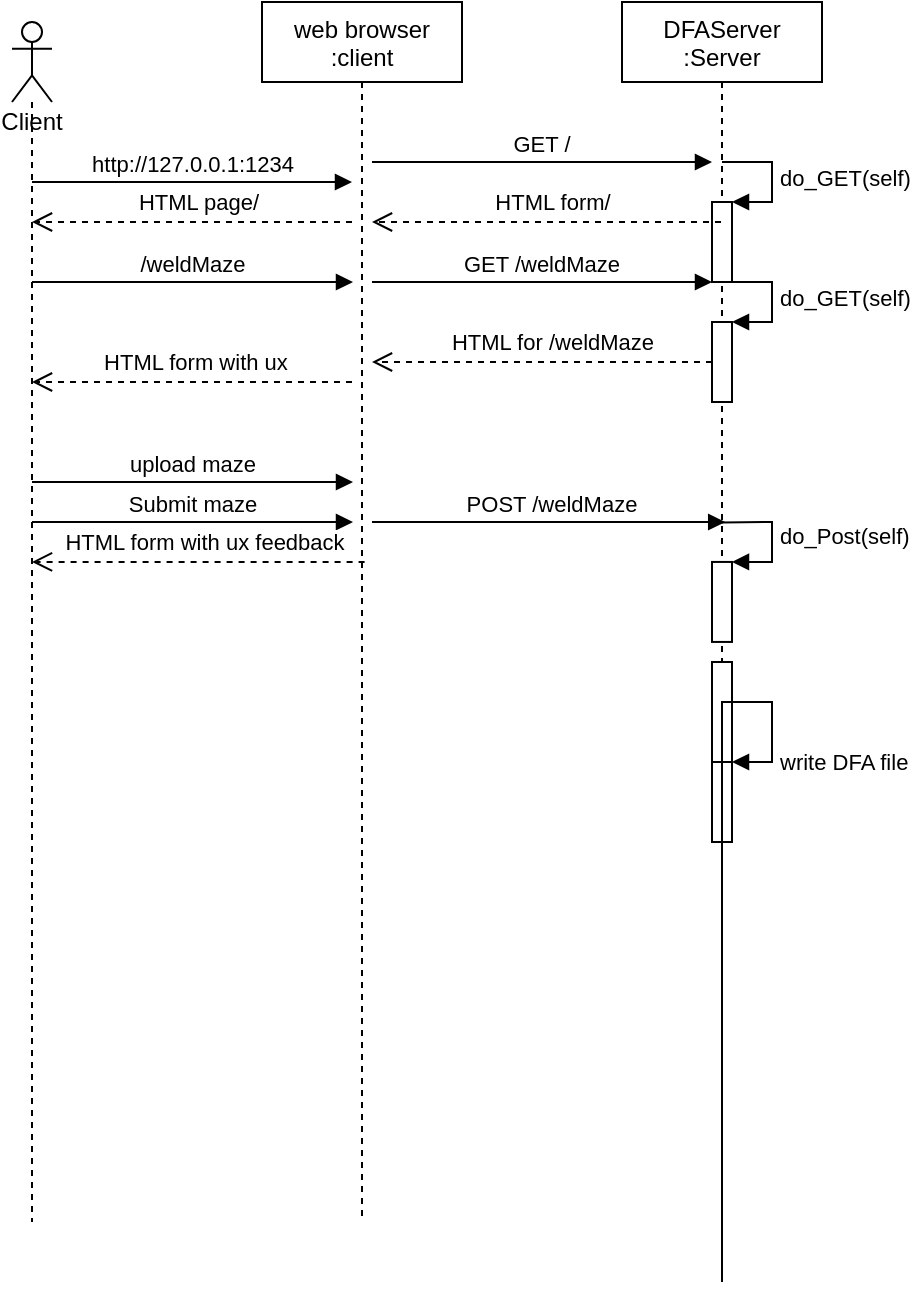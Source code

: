 <mxfile version="14.5.1" type="github">
  <diagram id="zd64AM2d0WWJBgExKvFI" name="Page-1">
    <mxGraphModel dx="818" dy="487" grid="1" gridSize="10" guides="1" tooltips="1" connect="1" arrows="1" fold="1" page="1" pageScale="1" pageWidth="1169" pageHeight="1654" math="0" shadow="0">
      <root>
        <mxCell id="0" />
        <mxCell id="1" parent="0" />
        <mxCell id="aRFKE7H6pcQlOoRVAtGo-1" value="web browser&#xa;:client" style="shape=umlLifeline;perimeter=lifelinePerimeter;container=1;collapsible=0;recursiveResize=0;rounded=0;shadow=0;strokeWidth=1;" parent="1" vertex="1">
          <mxGeometry x="165" y="150" width="100" height="610" as="geometry" />
        </mxCell>
        <mxCell id="aRFKE7H6pcQlOoRVAtGo-2" value="DFAServer&#xa;:Server" style="shape=umlLifeline;perimeter=lifelinePerimeter;container=1;collapsible=0;recursiveResize=0;rounded=0;shadow=0;strokeWidth=1;" parent="1" vertex="1">
          <mxGeometry x="345" y="150" width="100" height="510" as="geometry" />
        </mxCell>
        <mxCell id="aRFKE7H6pcQlOoRVAtGo-3" value="" style="html=1;points=[];perimeter=orthogonalPerimeter;" parent="aRFKE7H6pcQlOoRVAtGo-2" vertex="1">
          <mxGeometry x="45" y="100" width="10" height="40" as="geometry" />
        </mxCell>
        <mxCell id="aRFKE7H6pcQlOoRVAtGo-4" value="do_GET(self)" style="edgeStyle=orthogonalEdgeStyle;html=1;align=left;spacingLeft=2;endArrow=block;rounded=0;entryX=1;entryY=0;" parent="aRFKE7H6pcQlOoRVAtGo-2" target="aRFKE7H6pcQlOoRVAtGo-3" edge="1">
          <mxGeometry relative="1" as="geometry">
            <mxPoint x="50" y="80" as="sourcePoint" />
            <Array as="points">
              <mxPoint x="75" y="80" />
            </Array>
          </mxGeometry>
        </mxCell>
        <mxCell id="aRFKE7H6pcQlOoRVAtGo-5" value="" style="html=1;points=[];perimeter=orthogonalPerimeter;" parent="aRFKE7H6pcQlOoRVAtGo-2" vertex="1">
          <mxGeometry x="45" y="160" width="10" height="40" as="geometry" />
        </mxCell>
        <mxCell id="aRFKE7H6pcQlOoRVAtGo-6" value="do_GET(self)" style="edgeStyle=orthogonalEdgeStyle;html=1;align=left;spacingLeft=2;endArrow=block;rounded=0;entryX=1;entryY=0;" parent="aRFKE7H6pcQlOoRVAtGo-2" target="aRFKE7H6pcQlOoRVAtGo-5" edge="1">
          <mxGeometry relative="1" as="geometry">
            <mxPoint x="50" y="140" as="sourcePoint" />
            <Array as="points">
              <mxPoint x="75" y="140" />
            </Array>
          </mxGeometry>
        </mxCell>
        <mxCell id="aRFKE7H6pcQlOoRVAtGo-7" value="" style="html=1;points=[];perimeter=orthogonalPerimeter;" parent="aRFKE7H6pcQlOoRVAtGo-2" vertex="1">
          <mxGeometry x="45" y="279.97" width="10" height="40" as="geometry" />
        </mxCell>
        <mxCell id="aRFKE7H6pcQlOoRVAtGo-8" value="do_Post(self)" style="edgeStyle=orthogonalEdgeStyle;html=1;align=left;spacingLeft=2;endArrow=block;rounded=0;entryX=1;entryY=0;exitX=0.513;exitY=0.53;exitDx=0;exitDy=0;exitPerimeter=0;" parent="aRFKE7H6pcQlOoRVAtGo-2" target="aRFKE7H6pcQlOoRVAtGo-7" edge="1">
          <mxGeometry relative="1" as="geometry">
            <mxPoint x="51.3" y="260.27" as="sourcePoint" />
            <Array as="points">
              <mxPoint x="50" y="259.97" />
              <mxPoint x="75" y="259.97" />
              <mxPoint x="75" y="279.97" />
            </Array>
          </mxGeometry>
        </mxCell>
        <mxCell id="aRFKE7H6pcQlOoRVAtGo-9" value="" style="html=1;points=[];perimeter=orthogonalPerimeter;" parent="aRFKE7H6pcQlOoRVAtGo-2" vertex="1">
          <mxGeometry x="45" y="330" width="10" height="80" as="geometry" />
        </mxCell>
        <mxCell id="aRFKE7H6pcQlOoRVAtGo-10" value="" style="html=1;points=[];perimeter=orthogonalPerimeter;" parent="aRFKE7H6pcQlOoRVAtGo-2" vertex="1">
          <mxGeometry x="45" y="380" width="10" height="40" as="geometry" />
        </mxCell>
        <mxCell id="aRFKE7H6pcQlOoRVAtGo-11" value="write DFA file" style="edgeStyle=orthogonalEdgeStyle;html=1;align=left;spacingLeft=2;endArrow=block;rounded=0;entryX=1;entryY=0;" parent="aRFKE7H6pcQlOoRVAtGo-2" target="aRFKE7H6pcQlOoRVAtGo-10" edge="1">
          <mxGeometry x="0.89" relative="1" as="geometry">
            <mxPoint x="50" y="640" as="sourcePoint" />
            <Array as="points">
              <mxPoint x="50" y="350" />
              <mxPoint x="75" y="350" />
              <mxPoint x="75" y="380" />
            </Array>
            <mxPoint as="offset" />
          </mxGeometry>
        </mxCell>
        <mxCell id="aRFKE7H6pcQlOoRVAtGo-12" value="" style="verticalAlign=bottom;endArrow=open;dashed=1;endSize=8;shadow=0;strokeWidth=1;" parent="1" source="aRFKE7H6pcQlOoRVAtGo-2" edge="1">
          <mxGeometry x="-0.059" y="-102" relative="1" as="geometry">
            <mxPoint x="220" y="260" as="targetPoint" />
            <Array as="points">
              <mxPoint x="360" y="260" />
              <mxPoint x="310" y="260" />
            </Array>
            <mxPoint as="offset" />
          </mxGeometry>
        </mxCell>
        <mxCell id="aRFKE7H6pcQlOoRVAtGo-13" value="HTML form/" style="edgeLabel;html=1;align=center;verticalAlign=middle;resizable=0;points=[];" parent="aRFKE7H6pcQlOoRVAtGo-12" vertex="1" connectable="0">
          <mxGeometry x="0.098" y="2" relative="1" as="geometry">
            <mxPoint x="11.21" y="-12" as="offset" />
          </mxGeometry>
        </mxCell>
        <mxCell id="aRFKE7H6pcQlOoRVAtGo-14" value="GET /" style="verticalAlign=bottom;endArrow=block;shadow=0;strokeWidth=1;" parent="1" edge="1">
          <mxGeometry relative="1" as="geometry">
            <mxPoint x="220" y="230" as="sourcePoint" />
            <mxPoint x="390" y="230" as="targetPoint" />
          </mxGeometry>
        </mxCell>
        <mxCell id="aRFKE7H6pcQlOoRVAtGo-15" value="" style="verticalAlign=bottom;endArrow=open;dashed=1;endSize=8;exitX=0;exitY=0.5;shadow=0;strokeWidth=1;exitDx=0;exitDy=0;exitPerimeter=0;" parent="1" source="aRFKE7H6pcQlOoRVAtGo-5" edge="1">
          <mxGeometry relative="1" as="geometry">
            <mxPoint x="220" y="330" as="targetPoint" />
            <mxPoint x="225" y="346" as="sourcePoint" />
            <Array as="points">
              <mxPoint x="270" y="330" />
            </Array>
          </mxGeometry>
        </mxCell>
        <mxCell id="aRFKE7H6pcQlOoRVAtGo-16" value="HTML for /weldMaze" style="edgeLabel;html=1;align=center;verticalAlign=middle;resizable=0;points=[];" parent="aRFKE7H6pcQlOoRVAtGo-15" vertex="1" connectable="0">
          <mxGeometry x="-0.058" y="2" relative="1" as="geometry">
            <mxPoint y="-12" as="offset" />
          </mxGeometry>
        </mxCell>
        <mxCell id="aRFKE7H6pcQlOoRVAtGo-17" value="Client" style="shape=umlLifeline;participant=umlActor;perimeter=lifelinePerimeter;whiteSpace=wrap;html=1;container=1;collapsible=0;recursiveResize=0;verticalAlign=top;spacingTop=36;outlineConnect=0;" parent="1" vertex="1">
          <mxGeometry x="40" y="160" width="20" height="600" as="geometry" />
        </mxCell>
        <mxCell id="aRFKE7H6pcQlOoRVAtGo-18" value="http://127.0.0.1:1234" style="html=1;verticalAlign=bottom;endArrow=block;" parent="1" source="aRFKE7H6pcQlOoRVAtGo-17" edge="1">
          <mxGeometry width="80" relative="1" as="geometry">
            <mxPoint x="160" y="310" as="sourcePoint" />
            <mxPoint x="210" y="240" as="targetPoint" />
            <Array as="points">
              <mxPoint x="140" y="240" />
            </Array>
          </mxGeometry>
        </mxCell>
        <mxCell id="aRFKE7H6pcQlOoRVAtGo-19" value="" style="verticalAlign=bottom;endArrow=open;dashed=1;endSize=8;shadow=0;strokeWidth=1;" parent="1" edge="1">
          <mxGeometry x="-0.059" y="-102" relative="1" as="geometry">
            <mxPoint x="50" y="260" as="targetPoint" />
            <mxPoint x="210" y="260" as="sourcePoint" />
            <Array as="points" />
            <mxPoint as="offset" />
          </mxGeometry>
        </mxCell>
        <mxCell id="aRFKE7H6pcQlOoRVAtGo-20" value="HTML page/" style="edgeLabel;html=1;align=center;verticalAlign=middle;resizable=0;points=[];" parent="aRFKE7H6pcQlOoRVAtGo-19" vertex="1" connectable="0">
          <mxGeometry x="0.098" y="2" relative="1" as="geometry">
            <mxPoint x="11.21" y="-12" as="offset" />
          </mxGeometry>
        </mxCell>
        <mxCell id="aRFKE7H6pcQlOoRVAtGo-21" value="/weldMaze" style="html=1;verticalAlign=bottom;endArrow=block;" parent="1" edge="1">
          <mxGeometry width="80" relative="1" as="geometry">
            <mxPoint x="50" y="290" as="sourcePoint" />
            <mxPoint x="210.5" y="290" as="targetPoint" />
            <Array as="points" />
          </mxGeometry>
        </mxCell>
        <mxCell id="aRFKE7H6pcQlOoRVAtGo-22" value="GET /weldMaze" style="verticalAlign=bottom;endArrow=block;entryX=0;entryY=0;shadow=0;strokeWidth=1;" parent="1" edge="1">
          <mxGeometry relative="1" as="geometry">
            <mxPoint x="220" y="290" as="sourcePoint" />
            <mxPoint x="390" y="290.0" as="targetPoint" />
          </mxGeometry>
        </mxCell>
        <mxCell id="aRFKE7H6pcQlOoRVAtGo-23" value="" style="verticalAlign=bottom;endArrow=open;dashed=1;endSize=8;shadow=0;strokeWidth=1;" parent="1" edge="1">
          <mxGeometry x="-0.059" y="-102" relative="1" as="geometry">
            <mxPoint x="50" y="340" as="targetPoint" />
            <mxPoint x="210" y="340" as="sourcePoint" />
            <Array as="points" />
            <mxPoint as="offset" />
          </mxGeometry>
        </mxCell>
        <mxCell id="aRFKE7H6pcQlOoRVAtGo-24" value="HTML form with ux&amp;nbsp;" style="edgeLabel;html=1;align=center;verticalAlign=middle;resizable=0;points=[];" parent="aRFKE7H6pcQlOoRVAtGo-23" vertex="1" connectable="0">
          <mxGeometry x="0.098" y="2" relative="1" as="geometry">
            <mxPoint x="11.21" y="-12" as="offset" />
          </mxGeometry>
        </mxCell>
        <mxCell id="aRFKE7H6pcQlOoRVAtGo-25" value="Submit maze" style="html=1;verticalAlign=bottom;endArrow=block;" parent="1" edge="1">
          <mxGeometry x="-0.003" width="80" relative="1" as="geometry">
            <mxPoint x="50" y="410" as="sourcePoint" />
            <mxPoint x="210.5" y="410" as="targetPoint" />
            <Array as="points">
              <mxPoint x="140.5" y="410" />
            </Array>
            <mxPoint as="offset" />
          </mxGeometry>
        </mxCell>
        <mxCell id="aRFKE7H6pcQlOoRVAtGo-26" value="POST /weldMaze" style="verticalAlign=bottom;endArrow=block;entryX=0;entryY=0;shadow=0;strokeWidth=1;" parent="1" edge="1">
          <mxGeometry x="0.019" relative="1" as="geometry">
            <mxPoint x="220" y="410" as="sourcePoint" />
            <mxPoint x="396.6" y="410" as="targetPoint" />
            <mxPoint as="offset" />
          </mxGeometry>
        </mxCell>
        <mxCell id="d1F3jBDQyR2IIlbDN-1e-1" value="upload maze" style="html=1;verticalAlign=bottom;endArrow=block;" edge="1" parent="1">
          <mxGeometry x="-0.003" width="80" relative="1" as="geometry">
            <mxPoint x="50" y="390" as="sourcePoint" />
            <mxPoint x="210.5" y="390" as="targetPoint" />
            <Array as="points">
              <mxPoint x="140.5" y="390" />
            </Array>
            <mxPoint as="offset" />
          </mxGeometry>
        </mxCell>
        <mxCell id="d1F3jBDQyR2IIlbDN-1e-10" value="" style="verticalAlign=bottom;endArrow=open;dashed=1;endSize=8;shadow=0;strokeWidth=1;exitX=0.513;exitY=0.459;exitDx=0;exitDy=0;exitPerimeter=0;" edge="1" parent="1" source="aRFKE7H6pcQlOoRVAtGo-1">
          <mxGeometry x="-0.059" y="-102" relative="1" as="geometry">
            <mxPoint x="50" y="429.97" as="targetPoint" />
            <mxPoint x="210" y="429.97" as="sourcePoint" />
            <Array as="points" />
            <mxPoint as="offset" />
          </mxGeometry>
        </mxCell>
        <mxCell id="d1F3jBDQyR2IIlbDN-1e-11" value="HTML form with ux feedback" style="edgeLabel;html=1;align=center;verticalAlign=middle;resizable=0;points=[];" vertex="1" connectable="0" parent="d1F3jBDQyR2IIlbDN-1e-10">
          <mxGeometry x="0.098" y="2" relative="1" as="geometry">
            <mxPoint x="11.21" y="-12" as="offset" />
          </mxGeometry>
        </mxCell>
      </root>
    </mxGraphModel>
  </diagram>
</mxfile>
